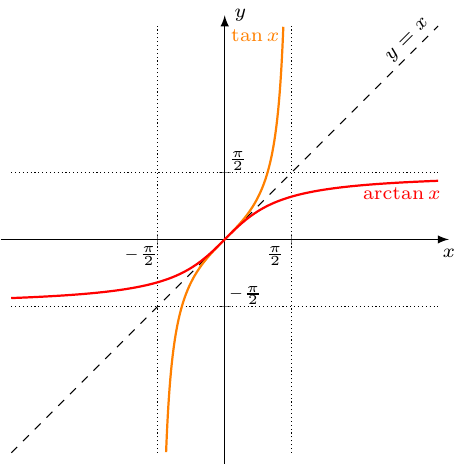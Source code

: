 \documentclass[crop]{standalone}
\usepackage[dvipsnames]{xcolor}
\usepackage{tikz}
\usepackage{pgfplots}
\pgfplotsset{compat=1.18}
\usetikzlibrary{shapes.geometric,positioning}
\begin{document}
  \begin{tikzpicture}[font=\tiny]
    \begin{axis}[%
      trig format plots=rad,
      axis x line=center,axis y line=center,
      unit vector ratio={1 1},
      xlabel={\scriptsize$x$},ylabel={\scriptsize$y$},
      xlabel style={below},ylabel style={right},
      xmin=-5-0.25,xmax=5+0.25,
      xtick={-pi/2,pi/2},
      xticklabels={$-\frac{\pi}{2}$,$\frac{\pi}{2}$},
      xticklabel style={xshift=-0.6em,yshift=0.3em},
      ymin=-5-0.25,ymax=5+0.25,
      restrict y to domain=-5:5,
      ytick={-pi/2,pi/2},
      yticklabels={$-\frac{\pi}{2}$,$\frac{\pi}{2}$},
      yticklabel style={right,yshift=0.4em},
      axis line style={-latex},
      declare function={
        f(\x) = tan(\x);
        g(\x) = atan(\x);
      }
    ]%

      \draw[densely dotted] (pi/2,-5) -- (pi/2,5);
      \draw[densely dotted] (-5,pi/2) -- (5,pi/2);

      \draw[densely dotted] (-pi/2,-5) -- (-pi/2,5);
      \draw[densely dotted] (-5,-pi/2) -- (5,-pi/2);

      \addplot[%
        mark=none,
        dashed,
        domain=-5-0.25:5+0.25,
        samples=1000
      ] {x} node[%
        pos=0.93,
        rotate=45,
        xshift=0.4em,
        yshift=0.4em
      ] {\scriptsize$y=x$};

      \addplot[%
        mark=none,
        domain=-pi/2:pi/2,
        color=orange,
        thick,
        samples=1000
      ] {f(x)} node[%
        pos=0.98,
        xshift=-1em
      ] {\scriptsize$\tan{x}$};
      
      \addplot[%
        mark=none,
        domain=-5:5,
        color=red,
        thick,
        samples=1000
      ] {g(x)} node[%
        pos=0.92,
        yshift=-0.4em
      ] {\scriptsize$\arctan{x}$};

    \end{axis}
  \end{tikzpicture}%
\end{document}